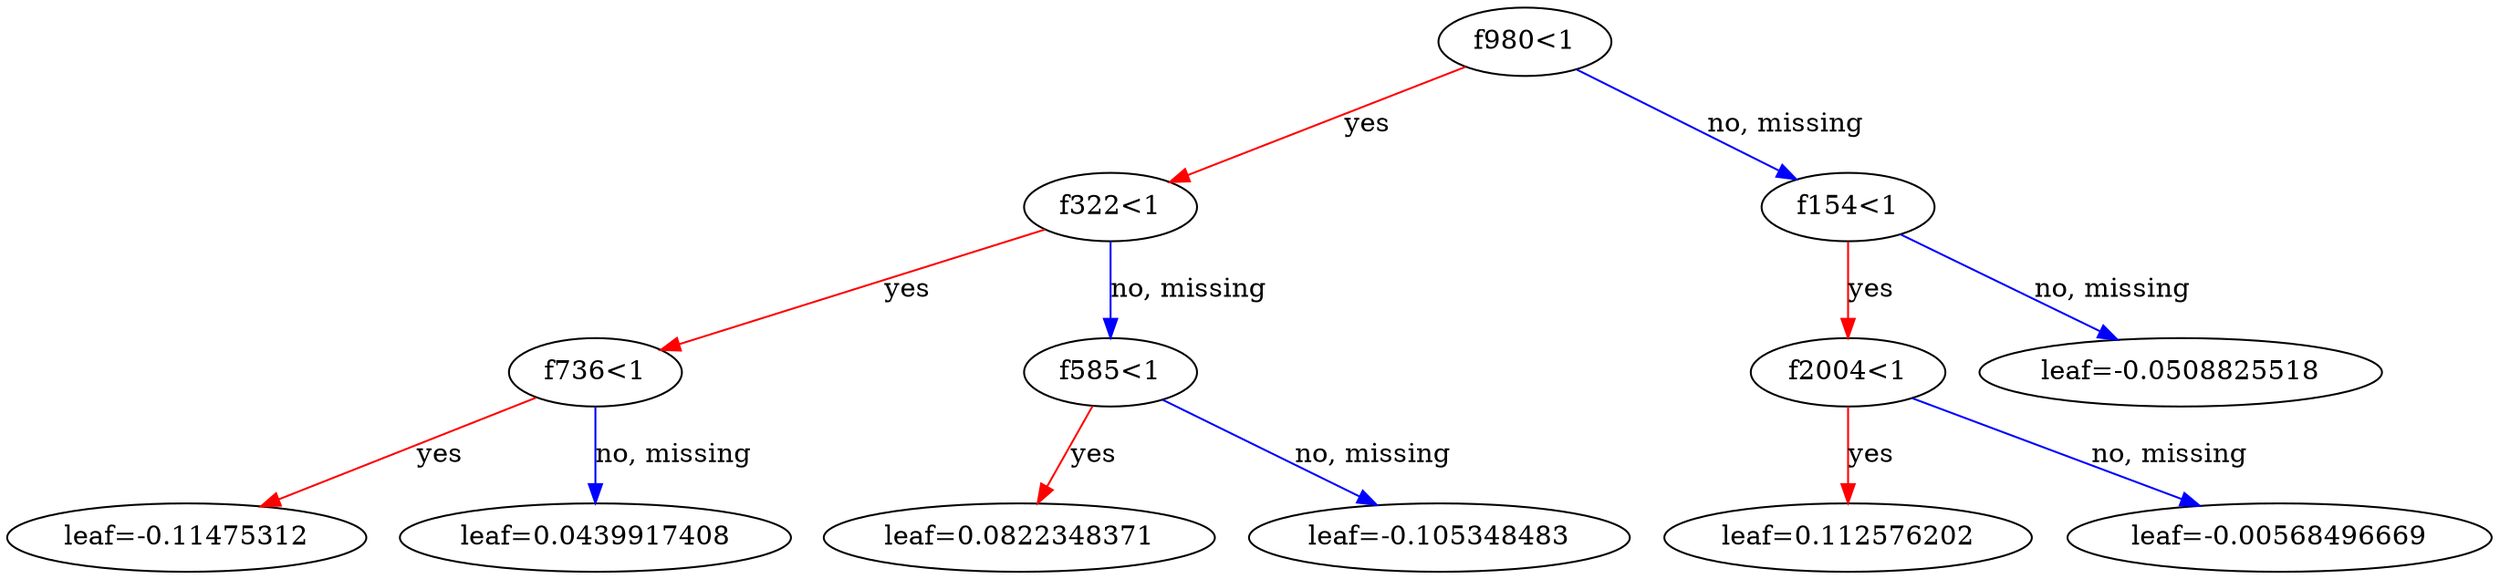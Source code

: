 digraph {
    graph [ rankdir=TB ]

    0 [ label="f980<1" ]
    0 -> 1 [label="yes" color="#FF0000"]
    0 -> 2 [label="no, missing" color="#0000FF"]

    1 [ label="f322<1" ]
    1 -> 3 [label="yes" color="#FF0000"]
    1 -> 4 [label="no, missing" color="#0000FF"]

    3 [ label="f736<1" ]
    3 -> 7 [label="yes" color="#FF0000"]
    3 -> 8 [label="no, missing" color="#0000FF"]

    7 [ label="leaf=-0.11475312" ]

    8 [ label="leaf=0.0439917408" ]

    4 [ label="f585<1" ]
    4 -> 9 [label="yes" color="#FF0000"]
    4 -> 10 [label="no, missing" color="#0000FF"]

    9 [ label="leaf=0.0822348371" ]

    10 [ label="leaf=-0.105348483" ]

    2 [ label="f154<1" ]
    2 -> 5 [label="yes" color="#FF0000"]
    2 -> 6 [label="no, missing" color="#0000FF"]

    5 [ label="f2004<1" ]
    5 -> 11 [label="yes" color="#FF0000"]
    5 -> 12 [label="no, missing" color="#0000FF"]

    11 [ label="leaf=0.112576202" ]

    12 [ label="leaf=-0.00568496669" ]

    6 [ label="leaf=-0.0508825518" ]
}
